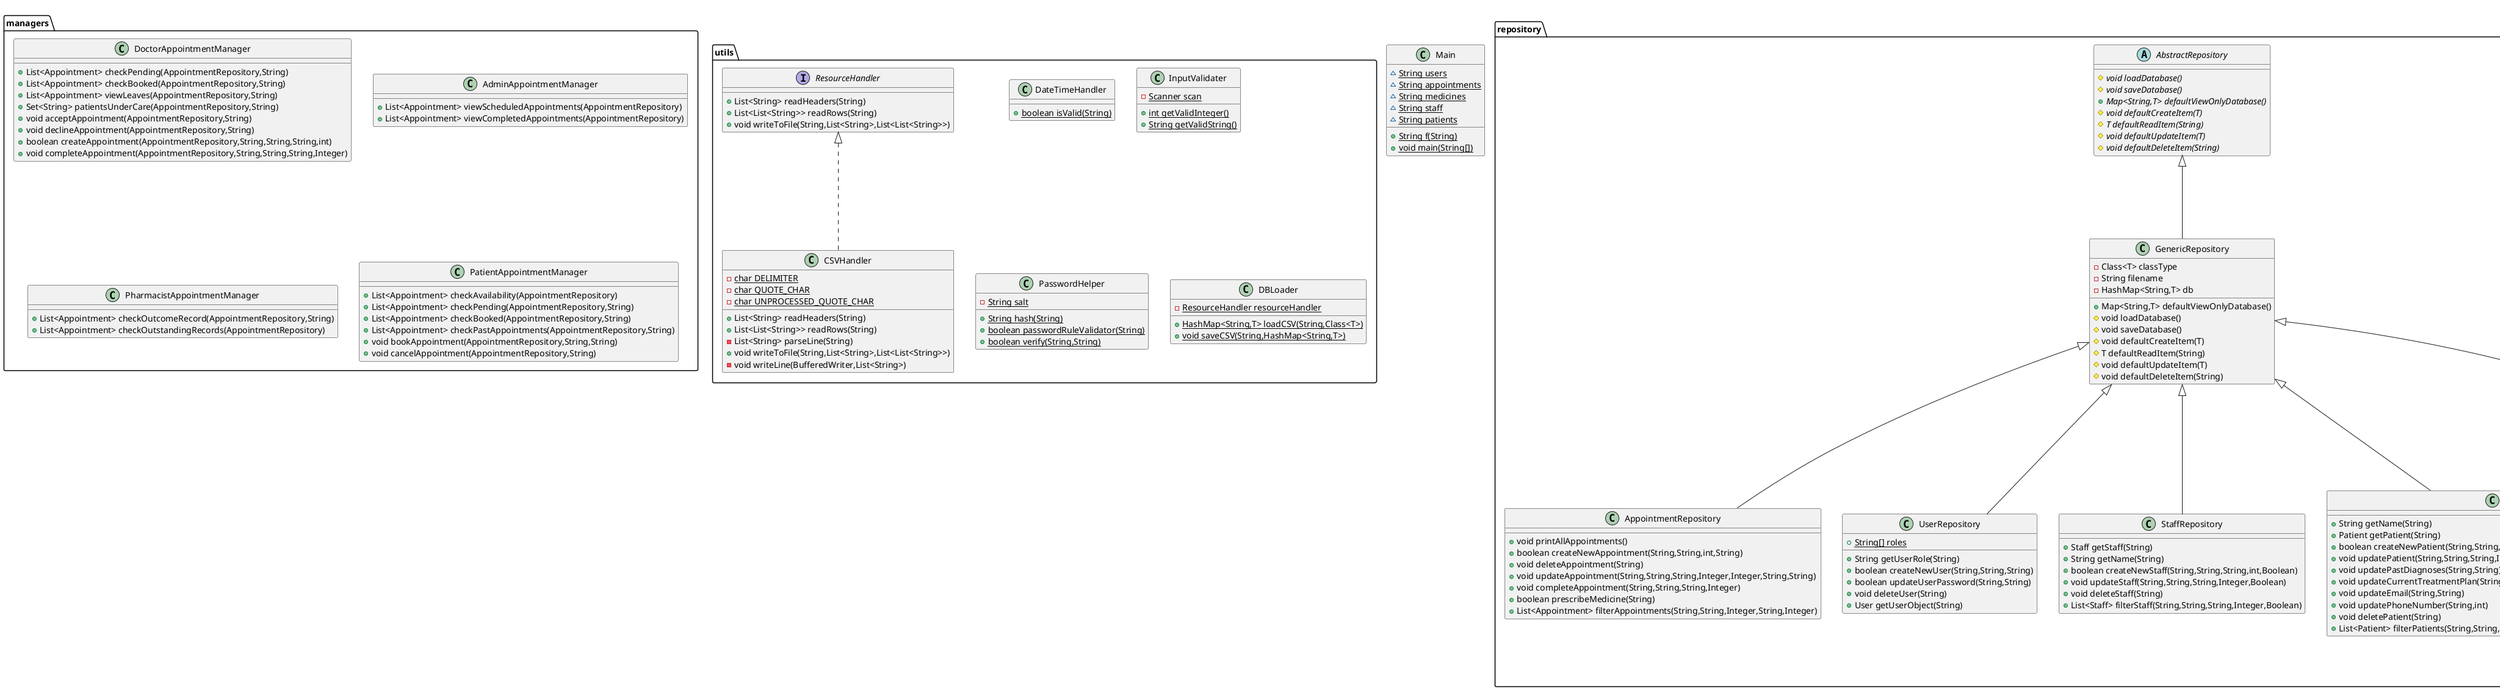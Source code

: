 @startuml
class repository.AppointmentRepository {
+ void printAllAppointments()
+ boolean createNewAppointment(String,String,int,String)
+ void deleteAppointment(String)
+ void updateAppointment(String,String,String,Integer,Integer,String,String)
+ void completeAppointment(String,String,String,Integer)
+ boolean prescribeMedicine(String)
+ List<Appointment> filterAppointments(String,String,Integer,String,Integer)
}

class models.Appointment {
+ String id
+ String startTime
+ String endTime
+ int appointmentType
+ int appointmentStatus
+ String patient_id
+ String doctor_id
+ int prescriptionStatus
+ String diagnosis
+ String prescription
+ String getID()
+ void setPrescription(String)
+ void setDiagnosis(String)
+ String prescriptionIdToString()
+ String timeToDisplayString(String)
}


class menus.PharmacistMenu {
- MedicineRepository medRepo
- PharmacistAppointmentManager pharmacistAppointmentManager
- Scanner sc
+ void userInterface()
- boolean updatePrescriptionStatus(String)
- boolean submitReplenishmentRequest(String)
- void printAppointments(List<Appointment>)
}


class menus.MainMenu {
~ String csv_users
~ String csv_appts
~ String csv_medicines
~ String csv_staff
~ String csv_patients
+ void run()
- void createNewDefaultUser(UserRepository)
}


class Main {
~ {static} String users
~ {static} String appointments
~ {static} String medicines
~ {static} String staff
~ {static} String patients
+ {static} String f(String)
+ {static} void main(String[])
}


class repository.UserRepository {
+ {static} String[] roles
+ String getUserRole(String)
+ boolean createNewUser(String,String,String)
+ boolean updateUserPassword(String,String)
+ void deleteUser(String)
+ User getUserObject(String)
}


abstract class menus.Menu {
~ AppointmentRepository apptRepo
~ UserRepository userRepo
~ String id
+ {abstract}void userInterface()
+ void changePassword()
}


class managers.DoctorAppointmentManager {
+ List<Appointment> checkPending(AppointmentRepository,String)
+ List<Appointment> checkBooked(AppointmentRepository,String)
+ List<Appointment> viewLeaves(AppointmentRepository,String)
+ Set<String> patientsUnderCare(AppointmentRepository,String)
+ void acceptAppointment(AppointmentRepository,String)
+ void declineAppointment(AppointmentRepository,String)
+ boolean createAppointment(AppointmentRepository,String,String,String,int)
+ void completeAppointment(AppointmentRepository,String,String,String,Integer)
}

class models.User {
+ String id
+ String passwordHash
+ String role
+ String getID()
}


class models.Staff {
+ String id
+ String name
+ String role
+ int age
+ boolean genderIsMale
+ String getID()
+ String displayGender()
}


interface models.IdentifiedObject {
+ String getID()
}

class menus.AdminMenu {
~ StaffRepository staffRepo
~ PatientRepository patRepo
~ MedicineRepository medRepo
~ String id
+ void userInterface()
+ void manageHospitalStaffMenu()
+ void viewAppointmentsMenu(AdminAppointmentManager)
+ void manageInventoryMenu()
}


class utils.DateTimeHandler {
+ {static} boolean isValid(String)
}

class repository.GenericRepository {
- Class<T> classType
- String filename
- HashMap<String,T> db
+ Map<String,T> defaultViewOnlyDatabase()
# void loadDatabase()
# void saveDatabase()
# void defaultCreateItem(T)
# T defaultReadItem(String)
# void defaultUpdateItem(T)
# void defaultDeleteItem(String)
}


interface utils.ResourceHandler {
+ List<String> readHeaders(String)
+ List<List<String>> readRows(String)
+ void writeToFile(String,List<String>,List<List<String>>)
}

class managers.AdminAppointmentManager {
+ List<Appointment> viewScheduledAppointments(AppointmentRepository)
+ List<Appointment> viewCompletedAppointments(AppointmentRepository)
}

class models.Patient {
+ String id
+ String name
+ String email
+ int phoneNumber
+ String role
+ int age
+ boolean gender
+ String bloodType
+ String pastDiagnoses
+ String currentTreatmentPlan
+ String getID()
+ String toString()
}


class utils.CSVHandler {
- {static} char DELIMITER
- {static} char QUOTE_CHAR
- {static} char UNPROCESSED_QUOTE_CHAR
+ List<String> readHeaders(String)
+ List<List<String>> readRows(String)
- List<String> parseLine(String)
+ void writeToFile(String,List<String>,List<List<String>>)
- void writeLine(BufferedWriter,List<String>)
}


class utils.InputValidater {
- {static} Scanner scan
+ {static} int getValidInteger()
+ {static} String getValidString()
}


class models.Medicine {
+ String id
+ String displayName
+ int quantity
+ int alertLevel
+ boolean topUpRequested
+ String getID()
}


class menus.DoctorMenu {
~ StaffRepository staffRepo
~ PatientRepository patientRepo
+ void userInterface()
- void viewPatientMedicalRecords(DoctorAppointmentManager,PatientRepository,String)
- void updatePatientMedicalRecord(DoctorAppointmentManager,PatientRepository,String)
- void viewPersonalSchedule(DoctorAppointmentManager,AppointmentRepository,String)
- void updatePersonalSchedule(DoctorAppointmentManager,AppointmentRepository,String)
+ void createAppointments(DoctorAppointmentManager,AppointmentRepository,String)
- void handlePendingAppointments(DoctorAppointmentManager,AppointmentRepository,String,DateTimeFormatter)
- void viewBookedAppointments(DoctorAppointmentManager,AppointmentRepository,String,DateTimeFormatter)
- void recordAppointmentOutcome(DoctorAppointmentManager,AppointmentRepository,PatientRepository,String,DateTimeFormatter)
}


class utils.PasswordHelper {
- {static} String salt
+ {static} String hash(String)
+ {static} boolean passwordRuleValidator(String)
+ {static} boolean verify(String,String)
}


class repository.StaffRepository {
+ Staff getStaff(String)
+ String getName(String)
+ boolean createNewStaff(String,String,String,int,Boolean)
+ void updateStaff(String,String,String,Integer,Boolean)
+ void deleteStaff(String)
+ List<Staff> filterStaff(String,String,String,Integer,Boolean)
}

class managers.PharmacistAppointmentManager {
+ List<Appointment> checkOutcomeRecord(AppointmentRepository,String)
+ List<Appointment> checkOutstandingRecords(AppointmentRepository)
}

class managers.PatientAppointmentManager {
+ List<Appointment> checkAvailability(AppointmentRepository)
+ List<Appointment> checkPending(AppointmentRepository,String)
+ List<Appointment> checkBooked(AppointmentRepository,String)
+ List<Appointment> checkPastAppointments(AppointmentRepository,String)
+ void bookAppointment(AppointmentRepository,String,String)
+ void cancelAppointment(AppointmentRepository,String)
}

class menus.PatientMenu {
~ StaffRepository staffRepo
~ PatientRepository patientRepo
~ DateTimeFormatter inputFormatter
~ DateTimeFormatter outputFormatter
+ void userInterface()
- void viewMedicalRecord(Patient)
- void updatePersonalInformation(Patient)
- void viewAvailableAppointments(PatientAppointmentManager)
- void scheduleAppointment(PatientAppointmentManager)
- void rescheduleAppointment(PatientAppointmentManager)
- void cancelAppointment(PatientAppointmentManager)
- void viewScheduledAppointments(PatientAppointmentManager)
- void viewPastAppointmentRecords(PatientAppointmentManager)
- int selectAppointment(List<Appointment>)
- void displayAppointments(List<Appointment>)
}


class repository.PatientRepository {
+ String getName(String)
+ Patient getPatient(String)
+ boolean createNewPatient(String,String,String,int,String,int,Boolean,String)
+ void updatePatient(String,String,String,Integer,Boolean,String,Integer,String,String,String)
+ void updatePastDiagnoses(String,String)
+ void updateCurrentTreatmentPlan(String,String)
+ void updateEmail(String,String)
+ void updatePhoneNumber(String,int)
+ void deletePatient(String)
+ List<Patient> filterPatients(String,String,String,Integer,Boolean,String,Integer,String,String,String)
}

abstract class repository.AbstractRepository {
# {abstract}void loadDatabase()
# {abstract}void saveDatabase()
+ {abstract}Map<String,T> defaultViewOnlyDatabase()
# {abstract}void defaultCreateItem(T)
# {abstract}T defaultReadItem(String)
# {abstract}void defaultUpdateItem(T)
# {abstract}void defaultDeleteItem(String)
}

class repository.MedicineRepository {
~ Set<Medicine> alertedMedicines
- {static} String headerFormat
- {static} String rowFormat
+ Medicine getMedicineObject(String)
+ boolean setAlertLevel(String,int)
+ boolean setRequest(String,boolean)
+ boolean dispense(String,int)
+ void replenishAll()
+ boolean defaultReplenish(String)
+ void setQuantity(String,int)
+ void registerMedicine(Medicine)
+ void deregisterMedicine(String)
+ Set<Medicine> getAlerts()
- void printMedicineCollection(Collection<Medicine>)
+ void viewMedicationInventory()
+ void viewReplenishmentRequests()
+ void printMedicineStatus(Medicine)
}


class utils.DBLoader {
- {static} ResourceHandler resourceHandler
+ {static} HashMap<String,T> loadCSV(String,Class<T>)
+ {static} void saveCSV(String,HashMap<String,T>)
}


class menus.MenuFactory {
~ String csv_appts
~ String csv_medicines
~ String csv_staff
~ String csv_patients
~ AppointmentRepository apptRepo
~ UserRepository userRepo
~ PatientRepository patientRepo
~ MedicineRepository medRepo
~ StaffRepository staffRepo
+ Menu createMenu(String,String)
}




repository.GenericRepository <|-- repository.AppointmentRepository
models.IdentifiedObject <|.. models.Appointment
menus.Menu <|-- menus.PharmacistMenu
repository.GenericRepository <|-- repository.UserRepository
models.IdentifiedObject <|.. models.User
models.IdentifiedObject <|.. models.Staff
menus.Menu <|-- menus.AdminMenu
repository.AbstractRepository <|-- repository.GenericRepository
models.IdentifiedObject <|.. models.Patient
utils.ResourceHandler <|.. utils.CSVHandler
models.IdentifiedObject <|.. models.Medicine
menus.Menu <|-- menus.DoctorMenu
repository.GenericRepository <|-- repository.StaffRepository
menus.Menu <|-- menus.PatientMenu
repository.GenericRepository <|-- repository.PatientRepository
repository.GenericRepository <|-- repository.MedicineRepository
@enduml